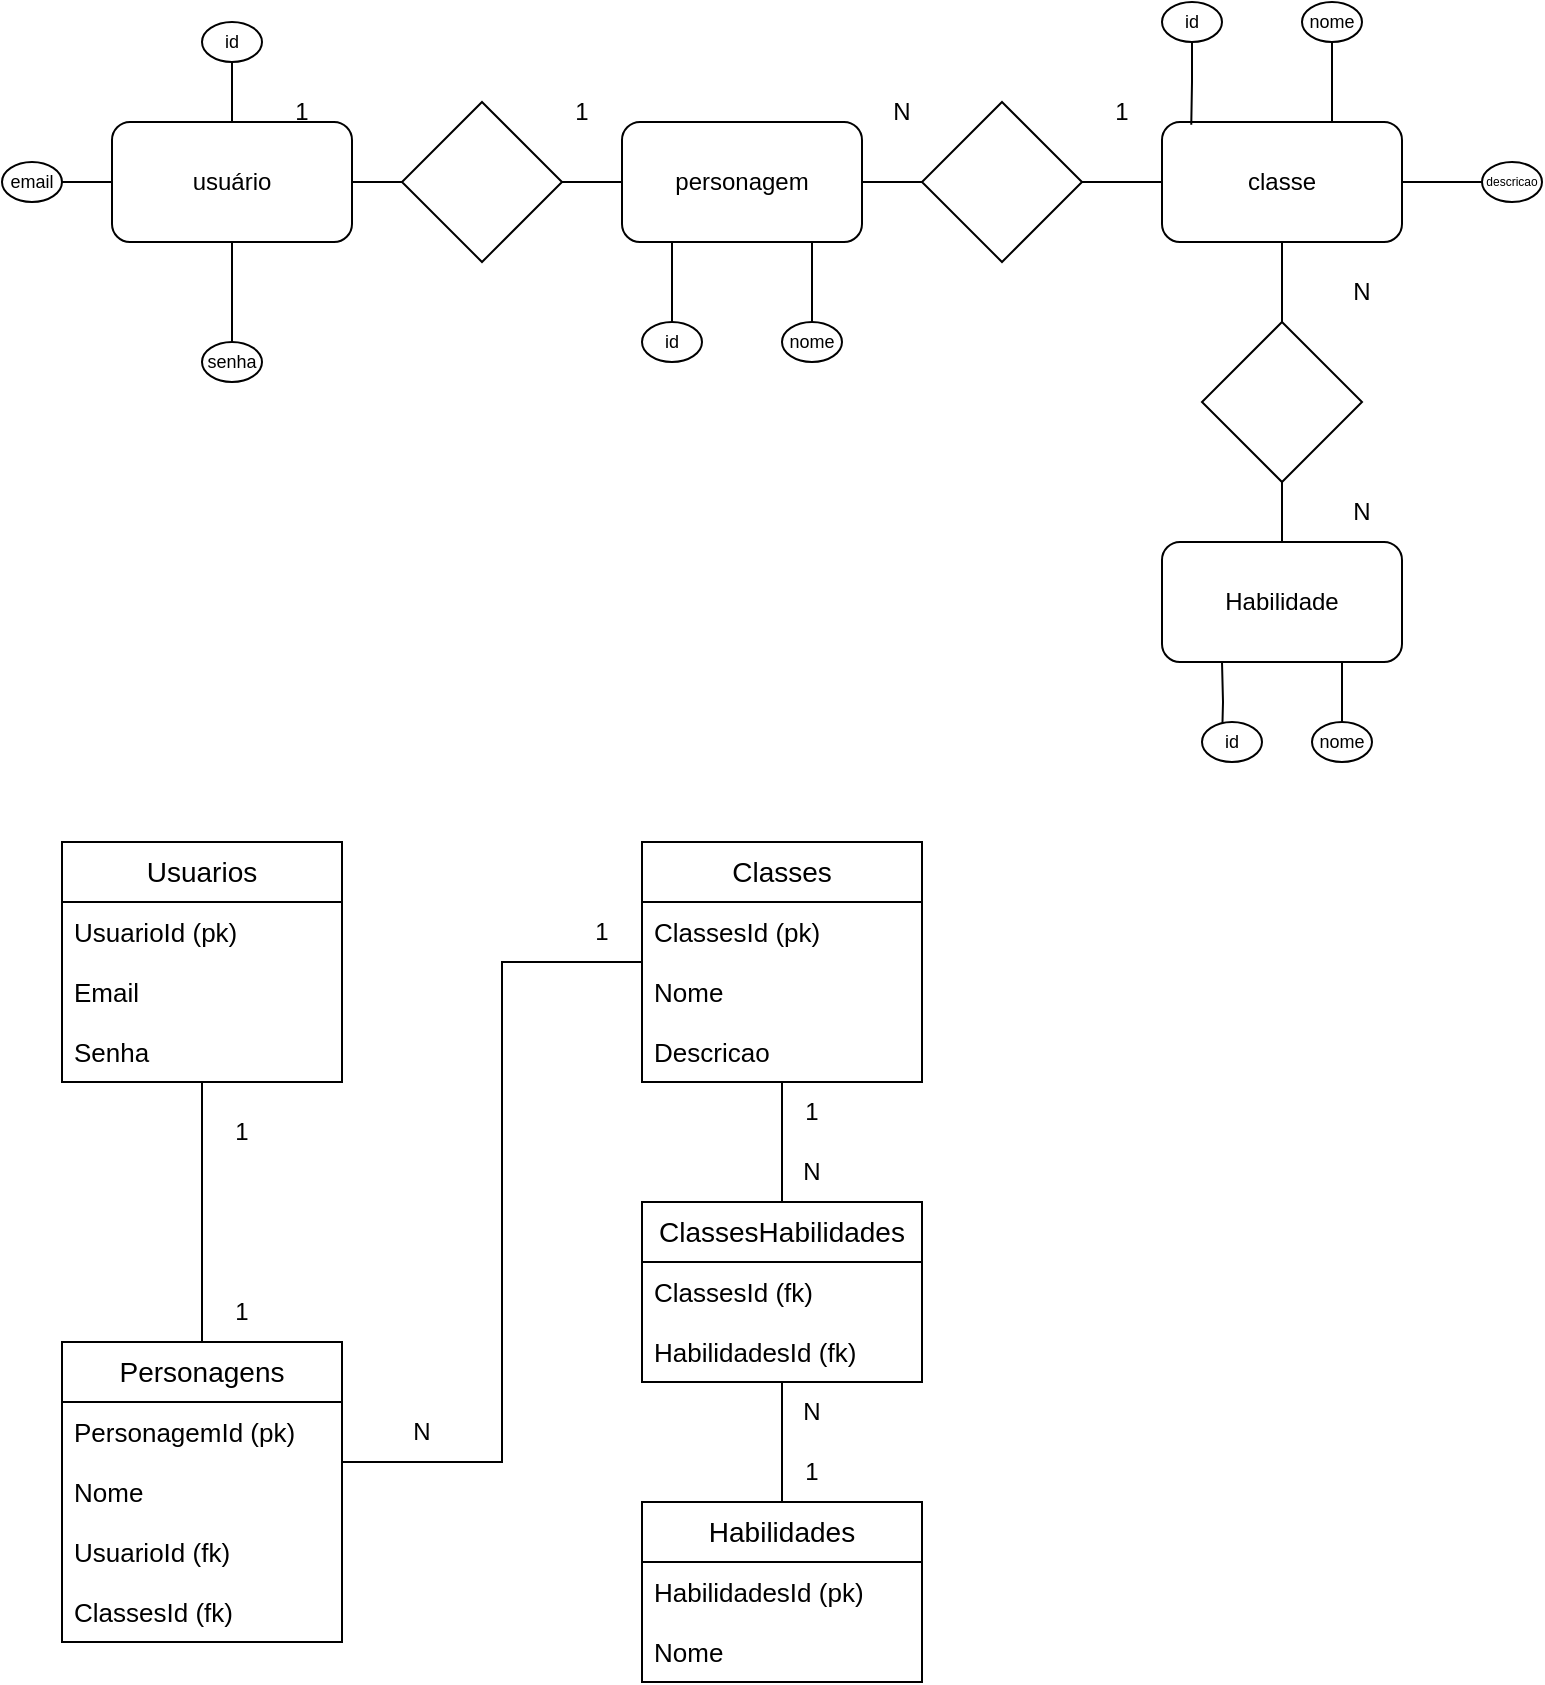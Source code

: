 <mxfile version="20.8.23" type="device"><diagram name="Página-1" id="VLLoUcms5DXUgODjmTNA"><mxGraphModel dx="591" dy="457" grid="1" gridSize="10" guides="1" tooltips="1" connect="1" arrows="1" fold="1" page="1" pageScale="1" pageWidth="827" pageHeight="1169" math="0" shadow="0"><root><mxCell id="0"/><mxCell id="1" parent="0"/><mxCell id="Y5QijnWbh7RjjEIfakvs-4" style="edgeStyle=orthogonalEdgeStyle;rounded=0;orthogonalLoop=1;jettySize=auto;html=1;endArrow=none;endFill=0;" edge="1" parent="1" source="Y5QijnWbh7RjjEIfakvs-1" target="Y5QijnWbh7RjjEIfakvs-3"><mxGeometry relative="1" as="geometry"/></mxCell><mxCell id="Y5QijnWbh7RjjEIfakvs-22" style="edgeStyle=orthogonalEdgeStyle;rounded=0;orthogonalLoop=1;jettySize=auto;html=1;entryX=0.5;entryY=1;entryDx=0;entryDy=0;fontSize=9;endArrow=none;endFill=0;" edge="1" parent="1" source="Y5QijnWbh7RjjEIfakvs-1" target="Y5QijnWbh7RjjEIfakvs-20"><mxGeometry relative="1" as="geometry"/></mxCell><mxCell id="Y5QijnWbh7RjjEIfakvs-28" style="edgeStyle=orthogonalEdgeStyle;rounded=0;orthogonalLoop=1;jettySize=auto;html=1;fontSize=9;endArrow=none;endFill=0;" edge="1" parent="1" source="Y5QijnWbh7RjjEIfakvs-1" target="Y5QijnWbh7RjjEIfakvs-27"><mxGeometry relative="1" as="geometry"/></mxCell><mxCell id="Y5QijnWbh7RjjEIfakvs-1" value="usuário" style="rounded=1;whiteSpace=wrap;html=1;" vertex="1" parent="1"><mxGeometry x="155" y="160" width="120" height="60" as="geometry"/></mxCell><mxCell id="Y5QijnWbh7RjjEIfakvs-10" style="edgeStyle=orthogonalEdgeStyle;rounded=0;orthogonalLoop=1;jettySize=auto;html=1;endArrow=none;endFill=0;" edge="1" parent="1" source="Y5QijnWbh7RjjEIfakvs-2" target="Y5QijnWbh7RjjEIfakvs-9"><mxGeometry relative="1" as="geometry"/></mxCell><mxCell id="Y5QijnWbh7RjjEIfakvs-2" value="personagem" style="rounded=1;whiteSpace=wrap;html=1;" vertex="1" parent="1"><mxGeometry x="410" y="160" width="120" height="60" as="geometry"/></mxCell><mxCell id="Y5QijnWbh7RjjEIfakvs-5" style="edgeStyle=orthogonalEdgeStyle;rounded=0;orthogonalLoop=1;jettySize=auto;html=1;entryX=0;entryY=0.5;entryDx=0;entryDy=0;endArrow=none;endFill=0;" edge="1" parent="1" source="Y5QijnWbh7RjjEIfakvs-3" target="Y5QijnWbh7RjjEIfakvs-2"><mxGeometry relative="1" as="geometry"/></mxCell><mxCell id="Y5QijnWbh7RjjEIfakvs-3" value="" style="rhombus;whiteSpace=wrap;html=1;" vertex="1" parent="1"><mxGeometry x="300" y="150" width="80" height="80" as="geometry"/></mxCell><mxCell id="Y5QijnWbh7RjjEIfakvs-6" value="1" style="text;html=1;strokeColor=none;fillColor=none;align=center;verticalAlign=middle;whiteSpace=wrap;rounded=0;" vertex="1" parent="1"><mxGeometry x="220" y="140" width="60" height="30" as="geometry"/></mxCell><mxCell id="Y5QijnWbh7RjjEIfakvs-7" value="1" style="text;html=1;strokeColor=none;fillColor=none;align=center;verticalAlign=middle;whiteSpace=wrap;rounded=0;" vertex="1" parent="1"><mxGeometry x="360" y="140" width="60" height="30" as="geometry"/></mxCell><mxCell id="Y5QijnWbh7RjjEIfakvs-16" style="edgeStyle=orthogonalEdgeStyle;rounded=0;orthogonalLoop=1;jettySize=auto;html=1;endArrow=none;endFill=0;" edge="1" parent="1" source="Y5QijnWbh7RjjEIfakvs-8" target="Y5QijnWbh7RjjEIfakvs-15"><mxGeometry relative="1" as="geometry"/></mxCell><mxCell id="Y5QijnWbh7RjjEIfakvs-42" style="edgeStyle=orthogonalEdgeStyle;rounded=0;orthogonalLoop=1;jettySize=auto;html=1;entryX=0;entryY=0.5;entryDx=0;entryDy=0;fontSize=6;endArrow=none;endFill=0;" edge="1" parent="1" source="Y5QijnWbh7RjjEIfakvs-8" target="Y5QijnWbh7RjjEIfakvs-41"><mxGeometry relative="1" as="geometry"/></mxCell><mxCell id="Y5QijnWbh7RjjEIfakvs-8" value="classe" style="rounded=1;whiteSpace=wrap;html=1;" vertex="1" parent="1"><mxGeometry x="680" y="160" width="120" height="60" as="geometry"/></mxCell><mxCell id="Y5QijnWbh7RjjEIfakvs-11" style="edgeStyle=orthogonalEdgeStyle;rounded=0;orthogonalLoop=1;jettySize=auto;html=1;entryX=0;entryY=0.5;entryDx=0;entryDy=0;endArrow=none;endFill=0;" edge="1" parent="1" source="Y5QijnWbh7RjjEIfakvs-9" target="Y5QijnWbh7RjjEIfakvs-8"><mxGeometry relative="1" as="geometry"/></mxCell><mxCell id="Y5QijnWbh7RjjEIfakvs-9" value="" style="rhombus;whiteSpace=wrap;html=1;" vertex="1" parent="1"><mxGeometry x="560" y="150" width="80" height="80" as="geometry"/></mxCell><mxCell id="Y5QijnWbh7RjjEIfakvs-12" value="N" style="text;html=1;strokeColor=none;fillColor=none;align=center;verticalAlign=middle;whiteSpace=wrap;rounded=0;" vertex="1" parent="1"><mxGeometry x="520" y="140" width="60" height="30" as="geometry"/></mxCell><mxCell id="Y5QijnWbh7RjjEIfakvs-13" value="1" style="text;html=1;strokeColor=none;fillColor=none;align=center;verticalAlign=middle;whiteSpace=wrap;rounded=0;" vertex="1" parent="1"><mxGeometry x="630" y="140" width="60" height="30" as="geometry"/></mxCell><mxCell id="Y5QijnWbh7RjjEIfakvs-14" value="Habilidade" style="rounded=1;whiteSpace=wrap;html=1;" vertex="1" parent="1"><mxGeometry x="680" y="370" width="120" height="60" as="geometry"/></mxCell><mxCell id="Y5QijnWbh7RjjEIfakvs-17" style="edgeStyle=orthogonalEdgeStyle;rounded=0;orthogonalLoop=1;jettySize=auto;html=1;endArrow=none;endFill=0;" edge="1" parent="1" source="Y5QijnWbh7RjjEIfakvs-15" target="Y5QijnWbh7RjjEIfakvs-14"><mxGeometry relative="1" as="geometry"/></mxCell><mxCell id="Y5QijnWbh7RjjEIfakvs-15" value="" style="rhombus;whiteSpace=wrap;html=1;" vertex="1" parent="1"><mxGeometry x="700" y="260" width="80" height="80" as="geometry"/></mxCell><mxCell id="Y5QijnWbh7RjjEIfakvs-18" value="N" style="text;html=1;strokeColor=none;fillColor=none;align=center;verticalAlign=middle;whiteSpace=wrap;rounded=0;" vertex="1" parent="1"><mxGeometry x="750" y="230" width="60" height="30" as="geometry"/></mxCell><mxCell id="Y5QijnWbh7RjjEIfakvs-19" value="N" style="text;html=1;strokeColor=none;fillColor=none;align=center;verticalAlign=middle;whiteSpace=wrap;rounded=0;" vertex="1" parent="1"><mxGeometry x="750" y="340" width="60" height="30" as="geometry"/></mxCell><mxCell id="Y5QijnWbh7RjjEIfakvs-20" value="id" style="ellipse;whiteSpace=wrap;html=1;fontSize=9;" vertex="1" parent="1"><mxGeometry x="200" y="110" width="30" height="20" as="geometry"/></mxCell><mxCell id="Y5QijnWbh7RjjEIfakvs-24" style="edgeStyle=orthogonalEdgeStyle;rounded=0;orthogonalLoop=1;jettySize=auto;html=1;fontSize=9;endArrow=none;endFill=0;" edge="1" parent="1" source="Y5QijnWbh7RjjEIfakvs-23" target="Y5QijnWbh7RjjEIfakvs-1"><mxGeometry relative="1" as="geometry"/></mxCell><mxCell id="Y5QijnWbh7RjjEIfakvs-23" value="email" style="ellipse;whiteSpace=wrap;html=1;fontSize=9;" vertex="1" parent="1"><mxGeometry x="100" y="180" width="30" height="20" as="geometry"/></mxCell><mxCell id="Y5QijnWbh7RjjEIfakvs-27" value="senha" style="ellipse;whiteSpace=wrap;html=1;fontSize=9;" vertex="1" parent="1"><mxGeometry x="200" y="270" width="30" height="20" as="geometry"/></mxCell><mxCell id="Y5QijnWbh7RjjEIfakvs-35" style="edgeStyle=orthogonalEdgeStyle;rounded=0;orthogonalLoop=1;jettySize=auto;html=1;entryX=0.25;entryY=1;entryDx=0;entryDy=0;fontSize=9;endArrow=none;endFill=0;" edge="1" parent="1" source="Y5QijnWbh7RjjEIfakvs-29" target="Y5QijnWbh7RjjEIfakvs-2"><mxGeometry relative="1" as="geometry"><Array as="points"><mxPoint x="435" y="220"/></Array></mxGeometry></mxCell><mxCell id="Y5QijnWbh7RjjEIfakvs-29" value="id" style="ellipse;whiteSpace=wrap;html=1;fontSize=9;" vertex="1" parent="1"><mxGeometry x="420" y="260" width="30" height="20" as="geometry"/></mxCell><mxCell id="Y5QijnWbh7RjjEIfakvs-34" style="edgeStyle=orthogonalEdgeStyle;rounded=0;orthogonalLoop=1;jettySize=auto;html=1;entryX=0.75;entryY=1;entryDx=0;entryDy=0;fontSize=9;endArrow=none;endFill=0;" edge="1" parent="1" source="Y5QijnWbh7RjjEIfakvs-30" target="Y5QijnWbh7RjjEIfakvs-2"><mxGeometry relative="1" as="geometry"><Array as="points"><mxPoint x="505" y="220"/></Array></mxGeometry></mxCell><mxCell id="Y5QijnWbh7RjjEIfakvs-30" value="nome" style="ellipse;whiteSpace=wrap;html=1;fontSize=9;" vertex="1" parent="1"><mxGeometry x="490" y="260" width="30" height="20" as="geometry"/></mxCell><mxCell id="Y5QijnWbh7RjjEIfakvs-37" style="edgeStyle=orthogonalEdgeStyle;rounded=0;orthogonalLoop=1;jettySize=auto;html=1;entryX=0.122;entryY=0.023;entryDx=0;entryDy=0;entryPerimeter=0;fontSize=9;endArrow=none;endFill=0;" edge="1" parent="1" source="Y5QijnWbh7RjjEIfakvs-36" target="Y5QijnWbh7RjjEIfakvs-8"><mxGeometry relative="1" as="geometry"/></mxCell><mxCell id="Y5QijnWbh7RjjEIfakvs-36" value="id" style="ellipse;whiteSpace=wrap;html=1;fontSize=9;" vertex="1" parent="1"><mxGeometry x="680" y="100" width="30" height="20" as="geometry"/></mxCell><mxCell id="Y5QijnWbh7RjjEIfakvs-40" style="edgeStyle=orthogonalEdgeStyle;rounded=0;orthogonalLoop=1;jettySize=auto;html=1;entryX=0.75;entryY=0;entryDx=0;entryDy=0;fontSize=9;endArrow=none;endFill=0;" edge="1" parent="1" source="Y5QijnWbh7RjjEIfakvs-39" target="Y5QijnWbh7RjjEIfakvs-8"><mxGeometry relative="1" as="geometry"><Array as="points"><mxPoint x="765" y="160"/></Array></mxGeometry></mxCell><mxCell id="Y5QijnWbh7RjjEIfakvs-39" value="nome" style="ellipse;whiteSpace=wrap;html=1;fontSize=9;" vertex="1" parent="1"><mxGeometry x="750" y="100" width="30" height="20" as="geometry"/></mxCell><mxCell id="Y5QijnWbh7RjjEIfakvs-41" value="descricao" style="ellipse;whiteSpace=wrap;html=1;fontSize=6;" vertex="1" parent="1"><mxGeometry x="840" y="180" width="30" height="20" as="geometry"/></mxCell><mxCell id="Y5QijnWbh7RjjEIfakvs-44" style="edgeStyle=orthogonalEdgeStyle;rounded=0;orthogonalLoop=1;jettySize=auto;html=1;entryX=0.25;entryY=1;entryDx=0;entryDy=0;fontSize=6;endArrow=none;endFill=0;" edge="1" parent="1" target="Y5QijnWbh7RjjEIfakvs-14"><mxGeometry relative="1" as="geometry"><mxPoint x="710" y="470" as="sourcePoint"/></mxGeometry></mxCell><mxCell id="Y5QijnWbh7RjjEIfakvs-43" value="id" style="ellipse;whiteSpace=wrap;html=1;fontSize=9;" vertex="1" parent="1"><mxGeometry x="700" y="460" width="30" height="20" as="geometry"/></mxCell><mxCell id="Y5QijnWbh7RjjEIfakvs-46" style="edgeStyle=orthogonalEdgeStyle;rounded=0;orthogonalLoop=1;jettySize=auto;html=1;entryX=0.75;entryY=1;entryDx=0;entryDy=0;fontSize=6;endArrow=none;endFill=0;" edge="1" parent="1" source="Y5QijnWbh7RjjEIfakvs-45" target="Y5QijnWbh7RjjEIfakvs-14"><mxGeometry relative="1" as="geometry"/></mxCell><mxCell id="Y5QijnWbh7RjjEIfakvs-45" value="nome" style="ellipse;whiteSpace=wrap;html=1;fontSize=9;" vertex="1" parent="1"><mxGeometry x="755" y="460" width="30" height="20" as="geometry"/></mxCell><mxCell id="Y5QijnWbh7RjjEIfakvs-57" style="edgeStyle=orthogonalEdgeStyle;rounded=0;orthogonalLoop=1;jettySize=auto;html=1;fontSize=13;endArrow=none;endFill=0;" edge="1" parent="1" source="Y5QijnWbh7RjjEIfakvs-48" target="Y5QijnWbh7RjjEIfakvs-52"><mxGeometry relative="1" as="geometry"/></mxCell><mxCell id="Y5QijnWbh7RjjEIfakvs-48" value="Usuarios" style="swimlane;fontStyle=0;childLayout=stackLayout;horizontal=1;startSize=30;horizontalStack=0;resizeParent=1;resizeParentMax=0;resizeLast=0;collapsible=1;marginBottom=0;whiteSpace=wrap;html=1;fontSize=14;" vertex="1" parent="1"><mxGeometry x="130" y="520" width="140" height="120" as="geometry"/></mxCell><mxCell id="Y5QijnWbh7RjjEIfakvs-49" value="UsuarioId (pk)" style="text;strokeColor=none;fillColor=none;align=left;verticalAlign=middle;spacingLeft=4;spacingRight=4;overflow=hidden;points=[[0,0.5],[1,0.5]];portConstraint=eastwest;rotatable=0;whiteSpace=wrap;html=1;fontSize=13;" vertex="1" parent="Y5QijnWbh7RjjEIfakvs-48"><mxGeometry y="30" width="140" height="30" as="geometry"/></mxCell><mxCell id="Y5QijnWbh7RjjEIfakvs-50" value="Email" style="text;strokeColor=none;fillColor=none;align=left;verticalAlign=middle;spacingLeft=4;spacingRight=4;overflow=hidden;points=[[0,0.5],[1,0.5]];portConstraint=eastwest;rotatable=0;whiteSpace=wrap;html=1;fontSize=13;" vertex="1" parent="Y5QijnWbh7RjjEIfakvs-48"><mxGeometry y="60" width="140" height="30" as="geometry"/></mxCell><mxCell id="Y5QijnWbh7RjjEIfakvs-51" value="Senha" style="text;strokeColor=none;fillColor=none;align=left;verticalAlign=middle;spacingLeft=4;spacingRight=4;overflow=hidden;points=[[0,0.5],[1,0.5]];portConstraint=eastwest;rotatable=0;whiteSpace=wrap;html=1;fontSize=13;" vertex="1" parent="Y5QijnWbh7RjjEIfakvs-48"><mxGeometry y="90" width="140" height="30" as="geometry"/></mxCell><mxCell id="Y5QijnWbh7RjjEIfakvs-64" style="edgeStyle=orthogonalEdgeStyle;rounded=0;orthogonalLoop=1;jettySize=auto;html=1;fontSize=13;endArrow=none;endFill=0;" edge="1" parent="1" source="Y5QijnWbh7RjjEIfakvs-52" target="Y5QijnWbh7RjjEIfakvs-60"><mxGeometry relative="1" as="geometry"><Array as="points"><mxPoint x="350" y="830"/><mxPoint x="350" y="580"/></Array></mxGeometry></mxCell><mxCell id="Y5QijnWbh7RjjEIfakvs-52" value="Personagens" style="swimlane;fontStyle=0;childLayout=stackLayout;horizontal=1;startSize=30;horizontalStack=0;resizeParent=1;resizeParentMax=0;resizeLast=0;collapsible=1;marginBottom=0;whiteSpace=wrap;html=1;fontSize=14;" vertex="1" parent="1"><mxGeometry x="130" y="770" width="140" height="150" as="geometry"/></mxCell><mxCell id="Y5QijnWbh7RjjEIfakvs-53" value="PersonagemId (pk)" style="text;strokeColor=none;fillColor=none;align=left;verticalAlign=middle;spacingLeft=4;spacingRight=4;overflow=hidden;points=[[0,0.5],[1,0.5]];portConstraint=eastwest;rotatable=0;whiteSpace=wrap;html=1;fontSize=13;" vertex="1" parent="Y5QijnWbh7RjjEIfakvs-52"><mxGeometry y="30" width="140" height="30" as="geometry"/></mxCell><mxCell id="Y5QijnWbh7RjjEIfakvs-54" value="Nome" style="text;strokeColor=none;fillColor=none;align=left;verticalAlign=middle;spacingLeft=4;spacingRight=4;overflow=hidden;points=[[0,0.5],[1,0.5]];portConstraint=eastwest;rotatable=0;whiteSpace=wrap;html=1;fontSize=13;" vertex="1" parent="Y5QijnWbh7RjjEIfakvs-52"><mxGeometry y="60" width="140" height="30" as="geometry"/></mxCell><mxCell id="Y5QijnWbh7RjjEIfakvs-55" value="UsuarioId (fk)" style="text;strokeColor=none;fillColor=none;align=left;verticalAlign=middle;spacingLeft=4;spacingRight=4;overflow=hidden;points=[[0,0.5],[1,0.5]];portConstraint=eastwest;rotatable=0;whiteSpace=wrap;html=1;fontSize=13;" vertex="1" parent="Y5QijnWbh7RjjEIfakvs-52"><mxGeometry y="90" width="140" height="30" as="geometry"/></mxCell><mxCell id="Y5QijnWbh7RjjEIfakvs-67" value="ClassesId (fk)" style="text;strokeColor=none;fillColor=none;align=left;verticalAlign=middle;spacingLeft=4;spacingRight=4;overflow=hidden;points=[[0,0.5],[1,0.5]];portConstraint=eastwest;rotatable=0;whiteSpace=wrap;html=1;fontSize=13;" vertex="1" parent="Y5QijnWbh7RjjEIfakvs-52"><mxGeometry y="120" width="140" height="30" as="geometry"/></mxCell><mxCell id="Y5QijnWbh7RjjEIfakvs-58" value="1" style="text;html=1;strokeColor=none;fillColor=none;align=center;verticalAlign=middle;whiteSpace=wrap;rounded=0;" vertex="1" parent="1"><mxGeometry x="190" y="650" width="60" height="30" as="geometry"/></mxCell><mxCell id="Y5QijnWbh7RjjEIfakvs-59" value="1" style="text;html=1;strokeColor=none;fillColor=none;align=center;verticalAlign=middle;whiteSpace=wrap;rounded=0;" vertex="1" parent="1"><mxGeometry x="190" y="740" width="60" height="30" as="geometry"/></mxCell><mxCell id="Y5QijnWbh7RjjEIfakvs-75" style="edgeStyle=orthogonalEdgeStyle;rounded=0;orthogonalLoop=1;jettySize=auto;html=1;entryX=0.5;entryY=0;entryDx=0;entryDy=0;fontSize=13;endArrow=none;endFill=0;" edge="1" parent="1" source="Y5QijnWbh7RjjEIfakvs-60" target="Y5QijnWbh7RjjEIfakvs-72"><mxGeometry relative="1" as="geometry"/></mxCell><mxCell id="Y5QijnWbh7RjjEIfakvs-60" value="Classes" style="swimlane;fontStyle=0;childLayout=stackLayout;horizontal=1;startSize=30;horizontalStack=0;resizeParent=1;resizeParentMax=0;resizeLast=0;collapsible=1;marginBottom=0;whiteSpace=wrap;html=1;fontSize=14;" vertex="1" parent="1"><mxGeometry x="420" y="520" width="140" height="120" as="geometry"/></mxCell><mxCell id="Y5QijnWbh7RjjEIfakvs-61" value="ClassesId (pk)" style="text;strokeColor=none;fillColor=none;align=left;verticalAlign=middle;spacingLeft=4;spacingRight=4;overflow=hidden;points=[[0,0.5],[1,0.5]];portConstraint=eastwest;rotatable=0;whiteSpace=wrap;html=1;fontSize=13;" vertex="1" parent="Y5QijnWbh7RjjEIfakvs-60"><mxGeometry y="30" width="140" height="30" as="geometry"/></mxCell><mxCell id="Y5QijnWbh7RjjEIfakvs-62" value="Nome" style="text;strokeColor=none;fillColor=none;align=left;verticalAlign=middle;spacingLeft=4;spacingRight=4;overflow=hidden;points=[[0,0.5],[1,0.5]];portConstraint=eastwest;rotatable=0;whiteSpace=wrap;html=1;fontSize=13;" vertex="1" parent="Y5QijnWbh7RjjEIfakvs-60"><mxGeometry y="60" width="140" height="30" as="geometry"/></mxCell><mxCell id="Y5QijnWbh7RjjEIfakvs-63" value="Descricao" style="text;strokeColor=none;fillColor=none;align=left;verticalAlign=middle;spacingLeft=4;spacingRight=4;overflow=hidden;points=[[0,0.5],[1,0.5]];portConstraint=eastwest;rotatable=0;whiteSpace=wrap;html=1;fontSize=13;" vertex="1" parent="Y5QijnWbh7RjjEIfakvs-60"><mxGeometry y="90" width="140" height="30" as="geometry"/></mxCell><mxCell id="Y5QijnWbh7RjjEIfakvs-65" value="1" style="text;html=1;strokeColor=none;fillColor=none;align=center;verticalAlign=middle;whiteSpace=wrap;rounded=0;" vertex="1" parent="1"><mxGeometry x="370" y="550" width="60" height="30" as="geometry"/></mxCell><mxCell id="Y5QijnWbh7RjjEIfakvs-66" value="N" style="text;html=1;strokeColor=none;fillColor=none;align=center;verticalAlign=middle;whiteSpace=wrap;rounded=0;" vertex="1" parent="1"><mxGeometry x="280" y="800" width="60" height="30" as="geometry"/></mxCell><mxCell id="Y5QijnWbh7RjjEIfakvs-68" value="Habilidades" style="swimlane;fontStyle=0;childLayout=stackLayout;horizontal=1;startSize=30;horizontalStack=0;resizeParent=1;resizeParentMax=0;resizeLast=0;collapsible=1;marginBottom=0;whiteSpace=wrap;html=1;fontSize=14;" vertex="1" parent="1"><mxGeometry x="420" y="850" width="140" height="90" as="geometry"/></mxCell><mxCell id="Y5QijnWbh7RjjEIfakvs-69" value="HabilidadesId (pk)" style="text;strokeColor=none;fillColor=none;align=left;verticalAlign=middle;spacingLeft=4;spacingRight=4;overflow=hidden;points=[[0,0.5],[1,0.5]];portConstraint=eastwest;rotatable=0;whiteSpace=wrap;html=1;fontSize=13;" vertex="1" parent="Y5QijnWbh7RjjEIfakvs-68"><mxGeometry y="30" width="140" height="30" as="geometry"/></mxCell><mxCell id="Y5QijnWbh7RjjEIfakvs-70" value="Nome" style="text;strokeColor=none;fillColor=none;align=left;verticalAlign=middle;spacingLeft=4;spacingRight=4;overflow=hidden;points=[[0,0.5],[1,0.5]];portConstraint=eastwest;rotatable=0;whiteSpace=wrap;html=1;fontSize=13;" vertex="1" parent="Y5QijnWbh7RjjEIfakvs-68"><mxGeometry y="60" width="140" height="30" as="geometry"/></mxCell><mxCell id="Y5QijnWbh7RjjEIfakvs-78" style="edgeStyle=orthogonalEdgeStyle;rounded=0;orthogonalLoop=1;jettySize=auto;html=1;entryX=0.5;entryY=0;entryDx=0;entryDy=0;fontSize=13;endArrow=none;endFill=0;" edge="1" parent="1" source="Y5QijnWbh7RjjEIfakvs-72" target="Y5QijnWbh7RjjEIfakvs-68"><mxGeometry relative="1" as="geometry"/></mxCell><mxCell id="Y5QijnWbh7RjjEIfakvs-72" value="ClassesHabilidades" style="swimlane;fontStyle=0;childLayout=stackLayout;horizontal=1;startSize=30;horizontalStack=0;resizeParent=1;resizeParentMax=0;resizeLast=0;collapsible=1;marginBottom=0;whiteSpace=wrap;html=1;fontSize=14;" vertex="1" parent="1"><mxGeometry x="420" y="700" width="140" height="90" as="geometry"/></mxCell><mxCell id="Y5QijnWbh7RjjEIfakvs-73" value="ClassesId (fk)" style="text;strokeColor=none;fillColor=none;align=left;verticalAlign=middle;spacingLeft=4;spacingRight=4;overflow=hidden;points=[[0,0.5],[1,0.5]];portConstraint=eastwest;rotatable=0;whiteSpace=wrap;html=1;fontSize=13;" vertex="1" parent="Y5QijnWbh7RjjEIfakvs-72"><mxGeometry y="30" width="140" height="30" as="geometry"/></mxCell><mxCell id="Y5QijnWbh7RjjEIfakvs-74" value="HabilidadesId (fk)" style="text;strokeColor=none;fillColor=none;align=left;verticalAlign=middle;spacingLeft=4;spacingRight=4;overflow=hidden;points=[[0,0.5],[1,0.5]];portConstraint=eastwest;rotatable=0;whiteSpace=wrap;html=1;fontSize=13;" vertex="1" parent="Y5QijnWbh7RjjEIfakvs-72"><mxGeometry y="60" width="140" height="30" as="geometry"/></mxCell><mxCell id="Y5QijnWbh7RjjEIfakvs-76" value="1" style="text;html=1;strokeColor=none;fillColor=none;align=center;verticalAlign=middle;whiteSpace=wrap;rounded=0;" vertex="1" parent="1"><mxGeometry x="475" y="640" width="60" height="30" as="geometry"/></mxCell><mxCell id="Y5QijnWbh7RjjEIfakvs-77" value="N" style="text;html=1;strokeColor=none;fillColor=none;align=center;verticalAlign=middle;whiteSpace=wrap;rounded=0;" vertex="1" parent="1"><mxGeometry x="475" y="670" width="60" height="30" as="geometry"/></mxCell><mxCell id="Y5QijnWbh7RjjEIfakvs-79" value="N" style="text;html=1;strokeColor=none;fillColor=none;align=center;verticalAlign=middle;whiteSpace=wrap;rounded=0;" vertex="1" parent="1"><mxGeometry x="475" y="790" width="60" height="30" as="geometry"/></mxCell><mxCell id="Y5QijnWbh7RjjEIfakvs-80" value="1" style="text;html=1;strokeColor=none;fillColor=none;align=center;verticalAlign=middle;whiteSpace=wrap;rounded=0;" vertex="1" parent="1"><mxGeometry x="475" y="820" width="60" height="30" as="geometry"/></mxCell></root></mxGraphModel></diagram></mxfile>